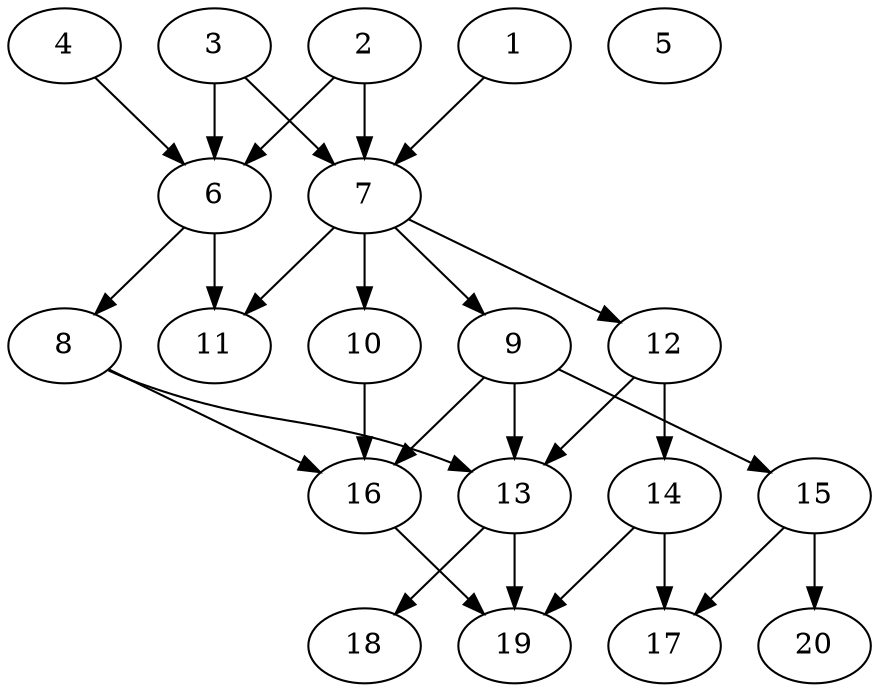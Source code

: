 // DAG automatically generated by daggen at Tue Jul 23 14:22:50 2019
// ./daggen --dot -n 20 --ccr 0.4 --fat 0.5 --regular 0.5 --density 0.6 --mindata 5242880 --maxdata 52428800 
digraph G {
  1 [size="35737600", alpha="0.19", expect_size="14295040"] 
  1 -> 7 [size ="14295040"]
  2 [size="130088960", alpha="0.06", expect_size="52035584"] 
  2 -> 6 [size ="52035584"]
  2 -> 7 [size ="52035584"]
  3 [size="62842880", alpha="0.07", expect_size="25137152"] 
  3 -> 6 [size ="25137152"]
  3 -> 7 [size ="25137152"]
  4 [size="17441280", alpha="0.02", expect_size="6976512"] 
  4 -> 6 [size ="6976512"]
  5 [size="16637440", alpha="0.09", expect_size="6654976"] 
  6 [size="40936960", alpha="0.04", expect_size="16374784"] 
  6 -> 8 [size ="16374784"]
  6 -> 11 [size ="16374784"]
  7 [size="111293440", alpha="0.13", expect_size="44517376"] 
  7 -> 9 [size ="44517376"]
  7 -> 10 [size ="44517376"]
  7 -> 11 [size ="44517376"]
  7 -> 12 [size ="44517376"]
  8 [size="110003200", alpha="0.13", expect_size="44001280"] 
  8 -> 13 [size ="44001280"]
  8 -> 16 [size ="44001280"]
  9 [size="95623680", alpha="0.09", expect_size="38249472"] 
  9 -> 13 [size ="38249472"]
  9 -> 15 [size ="38249472"]
  9 -> 16 [size ="38249472"]
  10 [size="106577920", alpha="0.02", expect_size="42631168"] 
  10 -> 16 [size ="42631168"]
  11 [size="98488320", alpha="0.11", expect_size="39395328"] 
  12 [size="91842560", alpha="0.09", expect_size="36737024"] 
  12 -> 13 [size ="36737024"]
  12 -> 14 [size ="36737024"]
  13 [size="125153280", alpha="0.01", expect_size="50061312"] 
  13 -> 18 [size ="50061312"]
  13 -> 19 [size ="50061312"]
  14 [size="47326720", alpha="0.01", expect_size="18930688"] 
  14 -> 17 [size ="18930688"]
  14 -> 19 [size ="18930688"]
  15 [size="58406400", alpha="0.08", expect_size="23362560"] 
  15 -> 17 [size ="23362560"]
  15 -> 20 [size ="23362560"]
  16 [size="108846080", alpha="0.10", expect_size="43538432"] 
  16 -> 19 [size ="43538432"]
  17 [size="13201920", alpha="0.09", expect_size="5280768"] 
  18 [size="91223040", alpha="0.00", expect_size="36489216"] 
  19 [size="52669440", alpha="0.07", expect_size="21067776"] 
  20 [size="108569600", alpha="0.12", expect_size="43427840"] 
}
